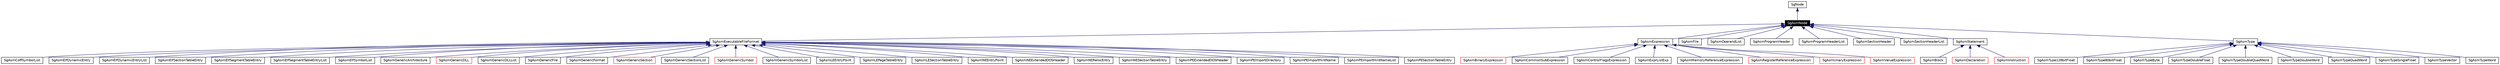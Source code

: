 digraph G
{
  edge [fontname="Helvetica",fontsize=10,labelfontname="Helvetica",labelfontsize=10];
  node [fontname="Helvetica",fontsize=10,shape=record];
  Node1 [label="SgAsmNode",height=0.2,width=0.4,color="white", fillcolor="black", style="filled" fontcolor="white"];
  Node2 -> Node1 [dir=back,color="midnightblue",fontsize=10,style="solid",fontname="Helvetica"];
  Node2 [label="SgNode",height=0.2,width=0.4,color="black",URL="$classSgNode.html"];
  Node1 -> Node3 [dir=back,color="midnightblue",fontsize=10,style="solid",fontname="Helvetica"];
  Node3 [label="SgAsmExecutableFileFormat",height=0.2,width=0.4,color="black",URL="$classSgAsmExecutableFileFormat.html"];
  Node3 -> Node4 [dir=back,color="midnightblue",fontsize=10,style="solid",fontname="Helvetica"];
  Node4 [label="SgAsmCoffSymbolList",height=0.2,width=0.4,color="black",URL="$classSgAsmCoffSymbolList.html"];
  Node3 -> Node5 [dir=back,color="midnightblue",fontsize=10,style="solid",fontname="Helvetica"];
  Node5 [label="SgAsmElfDynamicEntry",height=0.2,width=0.4,color="black",URL="$classSgAsmElfDynamicEntry.html"];
  Node3 -> Node6 [dir=back,color="midnightblue",fontsize=10,style="solid",fontname="Helvetica"];
  Node6 [label="SgAsmElfDynamicEntryList",height=0.2,width=0.4,color="black",URL="$classSgAsmElfDynamicEntryList.html"];
  Node3 -> Node7 [dir=back,color="midnightblue",fontsize=10,style="solid",fontname="Helvetica"];
  Node7 [label="SgAsmElfSectionTableEntry",height=0.2,width=0.4,color="black",URL="$classSgAsmElfSectionTableEntry.html"];
  Node3 -> Node8 [dir=back,color="midnightblue",fontsize=10,style="solid",fontname="Helvetica"];
  Node8 [label="SgAsmElfSegmentTableEntry",height=0.2,width=0.4,color="black",URL="$classSgAsmElfSegmentTableEntry.html"];
  Node3 -> Node9 [dir=back,color="midnightblue",fontsize=10,style="solid",fontname="Helvetica"];
  Node9 [label="SgAsmElfSegmentTableEntryList",height=0.2,width=0.4,color="black",URL="$classSgAsmElfSegmentTableEntryList.html"];
  Node3 -> Node10 [dir=back,color="midnightblue",fontsize=10,style="solid",fontname="Helvetica"];
  Node10 [label="SgAsmElfSymbolList",height=0.2,width=0.4,color="black",URL="$classSgAsmElfSymbolList.html"];
  Node3 -> Node11 [dir=back,color="midnightblue",fontsize=10,style="solid",fontname="Helvetica"];
  Node11 [label="SgAsmGenericArchitecture",height=0.2,width=0.4,color="black",URL="$classSgAsmGenericArchitecture.html"];
  Node3 -> Node12 [dir=back,color="midnightblue",fontsize=10,style="solid",fontname="Helvetica"];
  Node12 [label="SgAsmGenericDLL",height=0.2,width=0.4,color="red",URL="$classSgAsmGenericDLL.html"];
  Node3 -> Node13 [dir=back,color="midnightblue",fontsize=10,style="solid",fontname="Helvetica"];
  Node13 [label="SgAsmGenericDLLList",height=0.2,width=0.4,color="black",URL="$classSgAsmGenericDLLList.html"];
  Node3 -> Node14 [dir=back,color="midnightblue",fontsize=10,style="solid",fontname="Helvetica"];
  Node14 [label="SgAsmGenericFile",height=0.2,width=0.4,color="black",URL="$classSgAsmGenericFile.html"];
  Node3 -> Node15 [dir=back,color="midnightblue",fontsize=10,style="solid",fontname="Helvetica"];
  Node15 [label="SgAsmGenericFormat",height=0.2,width=0.4,color="black",URL="$classSgAsmGenericFormat.html"];
  Node3 -> Node16 [dir=back,color="midnightblue",fontsize=10,style="solid",fontname="Helvetica"];
  Node16 [label="SgAsmGenericSection",height=0.2,width=0.4,color="red",URL="$classSgAsmGenericSection.html"];
  Node3 -> Node17 [dir=back,color="midnightblue",fontsize=10,style="solid",fontname="Helvetica"];
  Node17 [label="SgAsmGenericSectionList",height=0.2,width=0.4,color="black",URL="$classSgAsmGenericSectionList.html"];
  Node3 -> Node18 [dir=back,color="midnightblue",fontsize=10,style="solid",fontname="Helvetica"];
  Node18 [label="SgAsmGenericSymbol",height=0.2,width=0.4,color="red",URL="$classSgAsmGenericSymbol.html"];
  Node3 -> Node19 [dir=back,color="midnightblue",fontsize=10,style="solid",fontname="Helvetica"];
  Node19 [label="SgAsmGenericSymbolList",height=0.2,width=0.4,color="black",URL="$classSgAsmGenericSymbolList.html"];
  Node3 -> Node20 [dir=back,color="midnightblue",fontsize=10,style="solid",fontname="Helvetica"];
  Node20 [label="SgAsmLEEntryPoint",height=0.2,width=0.4,color="black",URL="$classSgAsmLEEntryPoint.html"];
  Node3 -> Node21 [dir=back,color="midnightblue",fontsize=10,style="solid",fontname="Helvetica"];
  Node21 [label="SgAsmLEPageTableEntry",height=0.2,width=0.4,color="black",URL="$classSgAsmLEPageTableEntry.html"];
  Node3 -> Node22 [dir=back,color="midnightblue",fontsize=10,style="solid",fontname="Helvetica"];
  Node22 [label="SgAsmLESectionTableEntry",height=0.2,width=0.4,color="black",URL="$classSgAsmLESectionTableEntry.html"];
  Node3 -> Node23 [dir=back,color="midnightblue",fontsize=10,style="solid",fontname="Helvetica"];
  Node23 [label="SgAsmNEEntryPoint",height=0.2,width=0.4,color="black",URL="$classSgAsmNEEntryPoint.html"];
  Node3 -> Node24 [dir=back,color="midnightblue",fontsize=10,style="solid",fontname="Helvetica"];
  Node24 [label="SgAsmNEExtendedDOSHeader",height=0.2,width=0.4,color="black",URL="$classSgAsmNEExtendedDOSHeader.html"];
  Node3 -> Node25 [dir=back,color="midnightblue",fontsize=10,style="solid",fontname="Helvetica"];
  Node25 [label="SgAsmNERelocEntry",height=0.2,width=0.4,color="black",URL="$classSgAsmNERelocEntry.html"];
  Node3 -> Node26 [dir=back,color="midnightblue",fontsize=10,style="solid",fontname="Helvetica"];
  Node26 [label="SgAsmNESectionTableEntry",height=0.2,width=0.4,color="black",URL="$classSgAsmNESectionTableEntry.html"];
  Node3 -> Node27 [dir=back,color="midnightblue",fontsize=10,style="solid",fontname="Helvetica"];
  Node27 [label="SgAsmPEExtendedDOSHeader",height=0.2,width=0.4,color="black",URL="$classSgAsmPEExtendedDOSHeader.html"];
  Node3 -> Node28 [dir=back,color="midnightblue",fontsize=10,style="solid",fontname="Helvetica"];
  Node28 [label="SgAsmPEImportDirectory",height=0.2,width=0.4,color="black",URL="$classSgAsmPEImportDirectory.html"];
  Node3 -> Node29 [dir=back,color="midnightblue",fontsize=10,style="solid",fontname="Helvetica"];
  Node29 [label="SgAsmPEImportHintName",height=0.2,width=0.4,color="black",URL="$classSgAsmPEImportHintName.html"];
  Node3 -> Node30 [dir=back,color="midnightblue",fontsize=10,style="solid",fontname="Helvetica"];
  Node30 [label="SgAsmPEImportHintNameList",height=0.2,width=0.4,color="black",URL="$classSgAsmPEImportHintNameList.html"];
  Node3 -> Node31 [dir=back,color="midnightblue",fontsize=10,style="solid",fontname="Helvetica"];
  Node31 [label="SgAsmPESectionTableEntry",height=0.2,width=0.4,color="black",URL="$classSgAsmPESectionTableEntry.html"];
  Node1 -> Node32 [dir=back,color="midnightblue",fontsize=10,style="solid",fontname="Helvetica"];
  Node32 [label="SgAsmExpression",height=0.2,width=0.4,color="black",URL="$classSgAsmExpression.html"];
  Node32 -> Node33 [dir=back,color="midnightblue",fontsize=10,style="solid",fontname="Helvetica"];
  Node33 [label="SgAsmBinaryExpression",height=0.2,width=0.4,color="red",URL="$classSgAsmBinaryExpression.html"];
  Node32 -> Node34 [dir=back,color="midnightblue",fontsize=10,style="solid",fontname="Helvetica"];
  Node34 [label="SgAsmCommonSubExpression",height=0.2,width=0.4,color="black",URL="$classSgAsmCommonSubExpression.html"];
  Node32 -> Node35 [dir=back,color="midnightblue",fontsize=10,style="solid",fontname="Helvetica"];
  Node35 [label="SgAsmControlFlagsExpression",height=0.2,width=0.4,color="black",URL="$classSgAsmControlFlagsExpression.html"];
  Node32 -> Node36 [dir=back,color="midnightblue",fontsize=10,style="solid",fontname="Helvetica"];
  Node36 [label="SgAsmExprListExp",height=0.2,width=0.4,color="black",URL="$classSgAsmExprListExp.html"];
  Node32 -> Node37 [dir=back,color="midnightblue",fontsize=10,style="solid",fontname="Helvetica"];
  Node37 [label="SgAsmMemoryReferenceExpression",height=0.2,width=0.4,color="black",URL="$classSgAsmMemoryReferenceExpression.html"];
  Node32 -> Node38 [dir=back,color="midnightblue",fontsize=10,style="solid",fontname="Helvetica"];
  Node38 [label="SgAsmRegisterReferenceExpression",height=0.2,width=0.4,color="red",URL="$classSgAsmRegisterReferenceExpression.html"];
  Node32 -> Node39 [dir=back,color="midnightblue",fontsize=10,style="solid",fontname="Helvetica"];
  Node39 [label="SgAsmUnaryExpression",height=0.2,width=0.4,color="red",URL="$classSgAsmUnaryExpression.html"];
  Node32 -> Node40 [dir=back,color="midnightblue",fontsize=10,style="solid",fontname="Helvetica"];
  Node40 [label="SgAsmValueExpression",height=0.2,width=0.4,color="red",URL="$classSgAsmValueExpression.html"];
  Node1 -> Node41 [dir=back,color="midnightblue",fontsize=10,style="solid",fontname="Helvetica"];
  Node41 [label="SgAsmFile",height=0.2,width=0.4,color="black",URL="$classSgAsmFile.html"];
  Node1 -> Node42 [dir=back,color="midnightblue",fontsize=10,style="solid",fontname="Helvetica"];
  Node42 [label="SgAsmOperandList",height=0.2,width=0.4,color="black",URL="$classSgAsmOperandList.html"];
  Node1 -> Node43 [dir=back,color="midnightblue",fontsize=10,style="solid",fontname="Helvetica"];
  Node43 [label="SgAsmProgramHeader",height=0.2,width=0.4,color="black",URL="$classSgAsmProgramHeader.html"];
  Node1 -> Node44 [dir=back,color="midnightblue",fontsize=10,style="solid",fontname="Helvetica"];
  Node44 [label="SgAsmProgramHeaderList",height=0.2,width=0.4,color="black",URL="$classSgAsmProgramHeaderList.html"];
  Node1 -> Node45 [dir=back,color="midnightblue",fontsize=10,style="solid",fontname="Helvetica"];
  Node45 [label="SgAsmSectionHeader",height=0.2,width=0.4,color="black",URL="$classSgAsmSectionHeader.html"];
  Node1 -> Node46 [dir=back,color="midnightblue",fontsize=10,style="solid",fontname="Helvetica"];
  Node46 [label="SgAsmSectionHeaderList",height=0.2,width=0.4,color="black",URL="$classSgAsmSectionHeaderList.html"];
  Node1 -> Node47 [dir=back,color="midnightblue",fontsize=10,style="solid",fontname="Helvetica"];
  Node47 [label="SgAsmStatement",height=0.2,width=0.4,color="black",URL="$classSgAsmStatement.html"];
  Node47 -> Node48 [dir=back,color="midnightblue",fontsize=10,style="solid",fontname="Helvetica"];
  Node48 [label="SgAsmBlock",height=0.2,width=0.4,color="black",URL="$classSgAsmBlock.html"];
  Node47 -> Node49 [dir=back,color="midnightblue",fontsize=10,style="solid",fontname="Helvetica"];
  Node49 [label="SgAsmDeclaration",height=0.2,width=0.4,color="red",URL="$classSgAsmDeclaration.html"];
  Node47 -> Node50 [dir=back,color="midnightblue",fontsize=10,style="solid",fontname="Helvetica"];
  Node50 [label="SgAsmInstruction",height=0.2,width=0.4,color="red",URL="$classSgAsmInstruction.html"];
  Node1 -> Node51 [dir=back,color="midnightblue",fontsize=10,style="solid",fontname="Helvetica"];
  Node51 [label="SgAsmType",height=0.2,width=0.4,color="black",URL="$classSgAsmType.html"];
  Node51 -> Node52 [dir=back,color="midnightblue",fontsize=10,style="solid",fontname="Helvetica"];
  Node52 [label="SgAsmType128bitFloat",height=0.2,width=0.4,color="black",URL="$classSgAsmType128bitFloat.html"];
  Node51 -> Node53 [dir=back,color="midnightblue",fontsize=10,style="solid",fontname="Helvetica"];
  Node53 [label="SgAsmType80bitFloat",height=0.2,width=0.4,color="black",URL="$classSgAsmType80bitFloat.html"];
  Node51 -> Node54 [dir=back,color="midnightblue",fontsize=10,style="solid",fontname="Helvetica"];
  Node54 [label="SgAsmTypeByte",height=0.2,width=0.4,color="black",URL="$classSgAsmTypeByte.html"];
  Node51 -> Node55 [dir=back,color="midnightblue",fontsize=10,style="solid",fontname="Helvetica"];
  Node55 [label="SgAsmTypeDoubleFloat",height=0.2,width=0.4,color="black",URL="$classSgAsmTypeDoubleFloat.html"];
  Node51 -> Node56 [dir=back,color="midnightblue",fontsize=10,style="solid",fontname="Helvetica"];
  Node56 [label="SgAsmTypeDoubleQuadWord",height=0.2,width=0.4,color="black",URL="$classSgAsmTypeDoubleQuadWord.html"];
  Node51 -> Node57 [dir=back,color="midnightblue",fontsize=10,style="solid",fontname="Helvetica"];
  Node57 [label="SgAsmTypeDoubleWord",height=0.2,width=0.4,color="black",URL="$classSgAsmTypeDoubleWord.html"];
  Node51 -> Node58 [dir=back,color="midnightblue",fontsize=10,style="solid",fontname="Helvetica"];
  Node58 [label="SgAsmTypeQuadWord",height=0.2,width=0.4,color="black",URL="$classSgAsmTypeQuadWord.html"];
  Node51 -> Node59 [dir=back,color="midnightblue",fontsize=10,style="solid",fontname="Helvetica"];
  Node59 [label="SgAsmTypeSingleFloat",height=0.2,width=0.4,color="black",URL="$classSgAsmTypeSingleFloat.html"];
  Node51 -> Node60 [dir=back,color="midnightblue",fontsize=10,style="solid",fontname="Helvetica"];
  Node60 [label="SgAsmTypeVector",height=0.2,width=0.4,color="black",URL="$classSgAsmTypeVector.html"];
  Node51 -> Node61 [dir=back,color="midnightblue",fontsize=10,style="solid",fontname="Helvetica"];
  Node61 [label="SgAsmTypeWord",height=0.2,width=0.4,color="black",URL="$classSgAsmTypeWord.html"];
}
